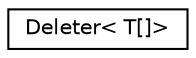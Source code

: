 digraph "Graphical Class Hierarchy"
{
  edge [fontname="Helvetica",fontsize="10",labelfontname="Helvetica",labelfontsize="10"];
  node [fontname="Helvetica",fontsize="10",shape=record];
  rankdir="LR";
  Node0 [label="Deleter\< T[]\>",height=0.2,width=0.4,color="black", fillcolor="white", style="filled",URL="$class_deleter_3_01_t[]_4.html"];
}
